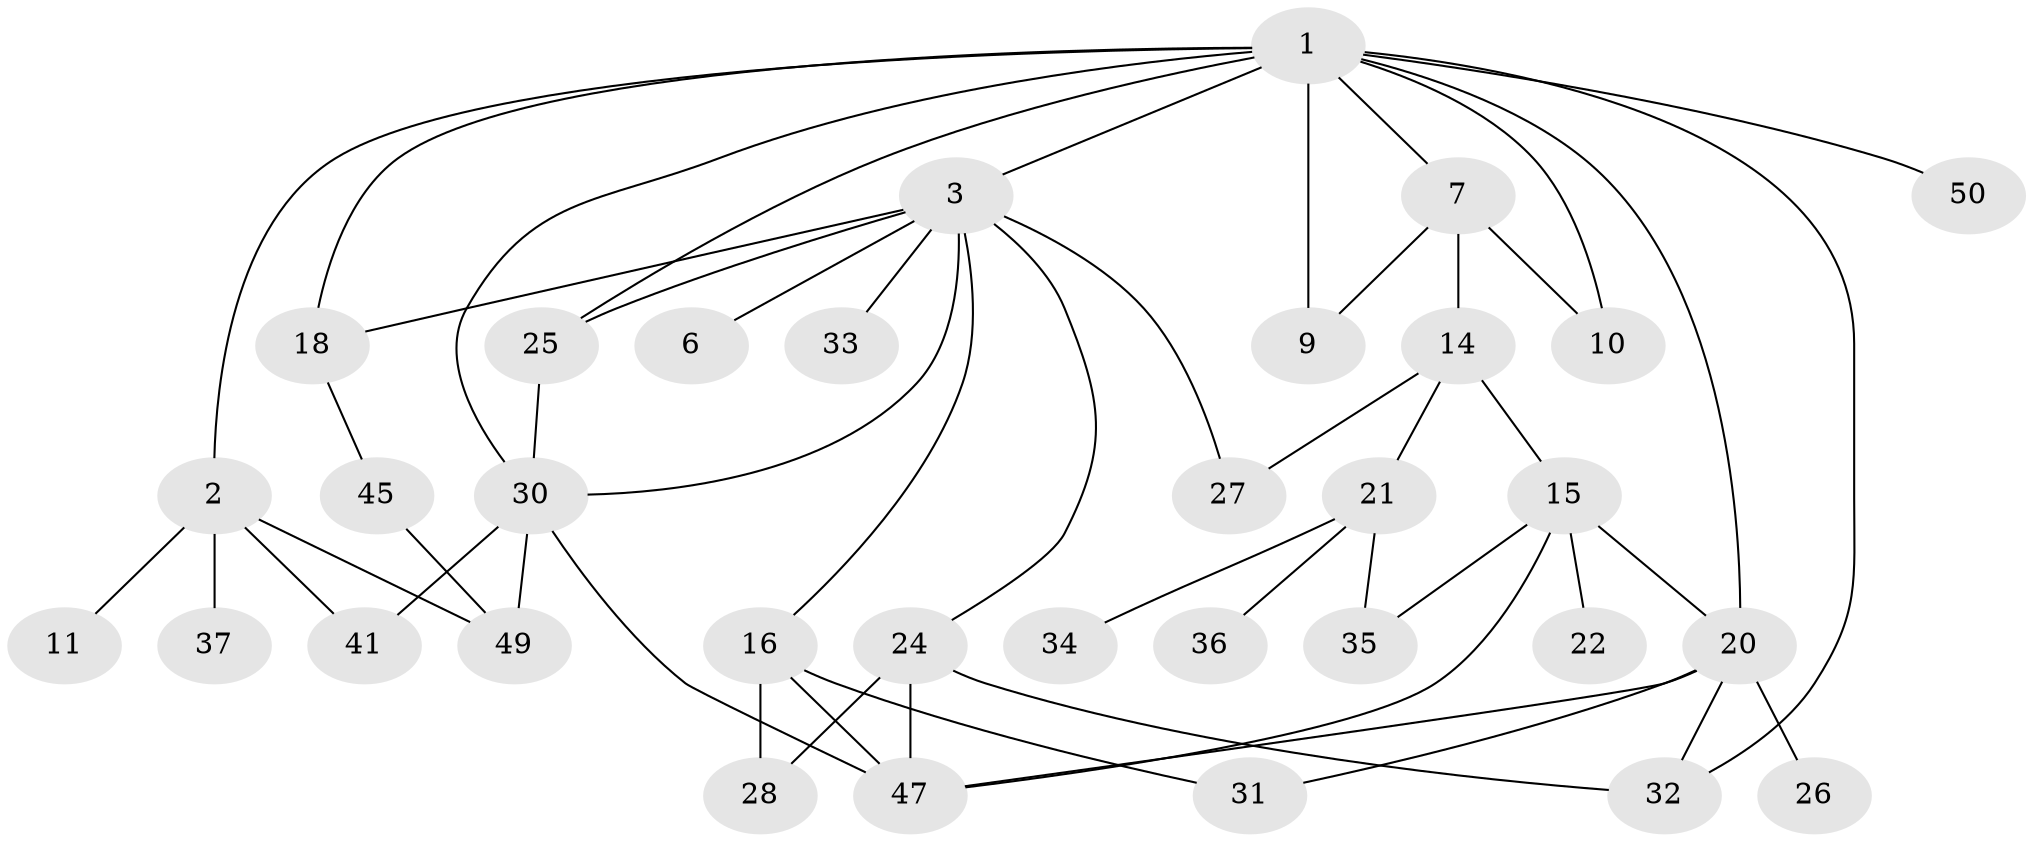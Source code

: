 // Generated by graph-tools (version 1.1) at 2025/51/02/27/25 19:51:38]
// undirected, 33 vertices, 52 edges
graph export_dot {
graph [start="1"]
  node [color=gray90,style=filled];
  1 [super="+4"];
  2 [super="+8"];
  3 [super="+5"];
  6;
  7 [super="+38"];
  9 [super="+13"];
  10 [super="+12"];
  11;
  14 [super="+23"];
  15 [super="+40"];
  16 [super="+17"];
  18 [super="+19"];
  20 [super="+29"];
  21 [super="+44"];
  22;
  24;
  25 [super="+42"];
  26;
  27;
  28;
  30 [super="+39"];
  31 [super="+51"];
  32 [super="+43"];
  33;
  34;
  35;
  36;
  37;
  41;
  45 [super="+46"];
  47 [super="+48"];
  49;
  50;
  1 -- 2;
  1 -- 3;
  1 -- 7;
  1 -- 9;
  1 -- 30;
  1 -- 50;
  1 -- 32;
  1 -- 20;
  1 -- 10;
  1 -- 25;
  1 -- 18;
  2 -- 11;
  2 -- 37;
  2 -- 49;
  2 -- 41;
  3 -- 6;
  3 -- 16;
  3 -- 24;
  3 -- 25;
  3 -- 30;
  3 -- 27;
  3 -- 33;
  3 -- 18;
  7 -- 10;
  7 -- 14 [weight=2];
  7 -- 9;
  14 -- 15;
  14 -- 21;
  14 -- 27;
  15 -- 22;
  15 -- 47;
  15 -- 35;
  15 -- 20 [weight=2];
  16 -- 47;
  16 -- 28;
  16 -- 31;
  18 -- 45;
  20 -- 26;
  20 -- 31;
  20 -- 32;
  20 -- 47;
  21 -- 34;
  21 -- 35;
  21 -- 36;
  24 -- 28;
  24 -- 32;
  24 -- 47;
  25 -- 30;
  30 -- 47;
  30 -- 41;
  30 -- 49;
  45 -- 49;
}
